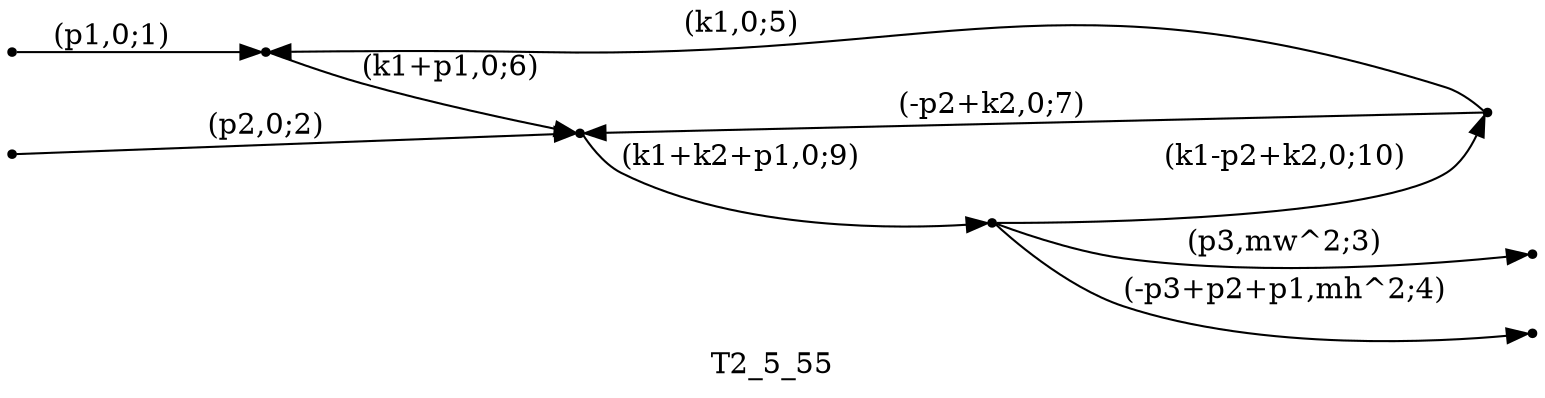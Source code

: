 digraph T2_5_55 {
  label="T2_5_55";
  rankdir="LR";
  subgraph edges {
    -1 -> 2 [label="(p1,0;1)"];
    -2 -> 3 [label="(p2,0;2)"];
    4 -> -3 [label="(p3,mw^2;3)"];
    4 -> -4 [label="(-p3+p2+p1,mh^2;4)"];
    1 -> 2 [label="(k1,0;5)"];
    2 -> 3 [label="(k1+p1,0;6)"];
    1 -> 3 [label="(-p2+k2,0;7)"];
    3 -> 4 [label="(k1+k2+p1,0;9)"];
    4 -> 1 [label="(k1-p2+k2,0;10)"];
  }
  subgraph incoming { rank="source"; -1; -2; }
  subgraph outgoing { rank="sink"; -3; -4; }
-4 [shape=point];
-3 [shape=point];
-2 [shape=point];
-1 [shape=point];
1 [shape=point];
2 [shape=point];
3 [shape=point];
4 [shape=point];
}

